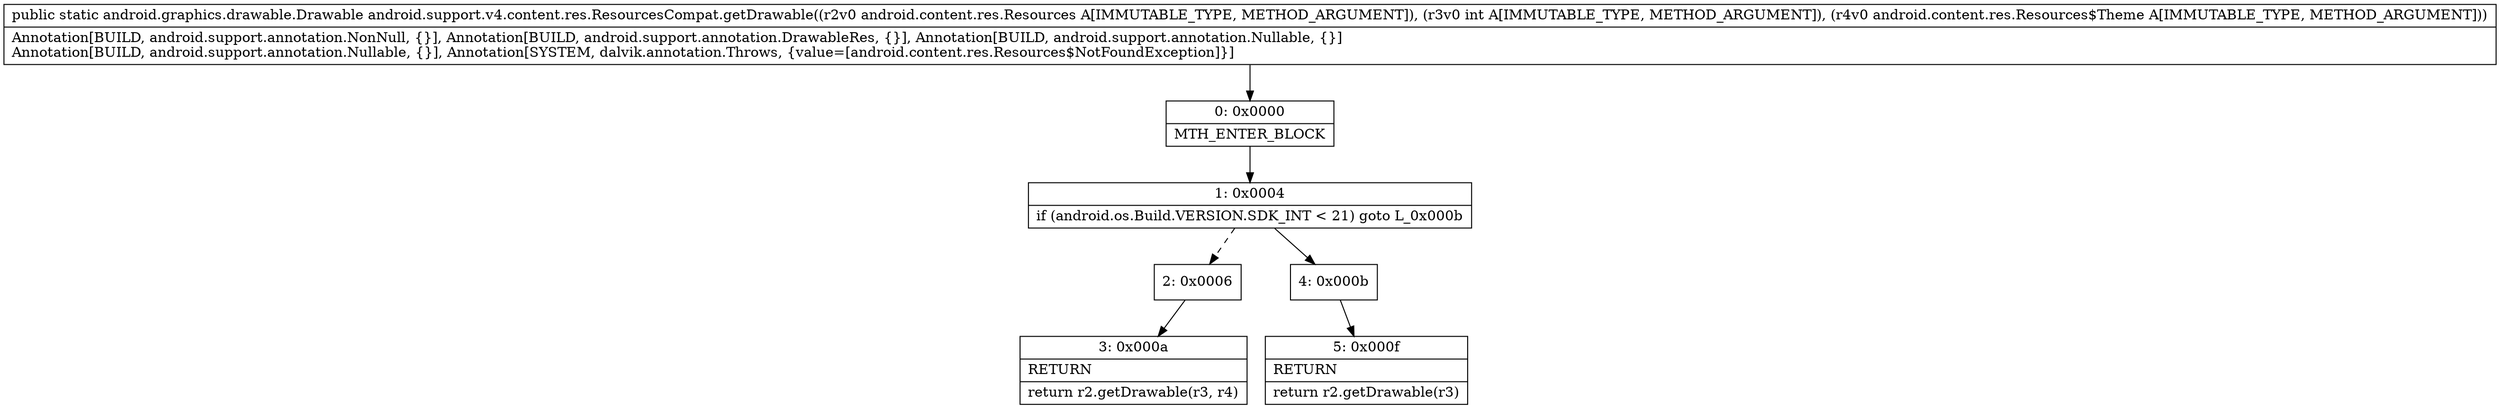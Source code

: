 digraph "CFG forandroid.support.v4.content.res.ResourcesCompat.getDrawable(Landroid\/content\/res\/Resources;ILandroid\/content\/res\/Resources$Theme;)Landroid\/graphics\/drawable\/Drawable;" {
Node_0 [shape=record,label="{0\:\ 0x0000|MTH_ENTER_BLOCK\l}"];
Node_1 [shape=record,label="{1\:\ 0x0004|if (android.os.Build.VERSION.SDK_INT \< 21) goto L_0x000b\l}"];
Node_2 [shape=record,label="{2\:\ 0x0006}"];
Node_3 [shape=record,label="{3\:\ 0x000a|RETURN\l|return r2.getDrawable(r3, r4)\l}"];
Node_4 [shape=record,label="{4\:\ 0x000b}"];
Node_5 [shape=record,label="{5\:\ 0x000f|RETURN\l|return r2.getDrawable(r3)\l}"];
MethodNode[shape=record,label="{public static android.graphics.drawable.Drawable android.support.v4.content.res.ResourcesCompat.getDrawable((r2v0 android.content.res.Resources A[IMMUTABLE_TYPE, METHOD_ARGUMENT]), (r3v0 int A[IMMUTABLE_TYPE, METHOD_ARGUMENT]), (r4v0 android.content.res.Resources$Theme A[IMMUTABLE_TYPE, METHOD_ARGUMENT]))  | Annotation[BUILD, android.support.annotation.NonNull, \{\}], Annotation[BUILD, android.support.annotation.DrawableRes, \{\}], Annotation[BUILD, android.support.annotation.Nullable, \{\}]\lAnnotation[BUILD, android.support.annotation.Nullable, \{\}], Annotation[SYSTEM, dalvik.annotation.Throws, \{value=[android.content.res.Resources$NotFoundException]\}]\l}"];
MethodNode -> Node_0;
Node_0 -> Node_1;
Node_1 -> Node_2[style=dashed];
Node_1 -> Node_4;
Node_2 -> Node_3;
Node_4 -> Node_5;
}

